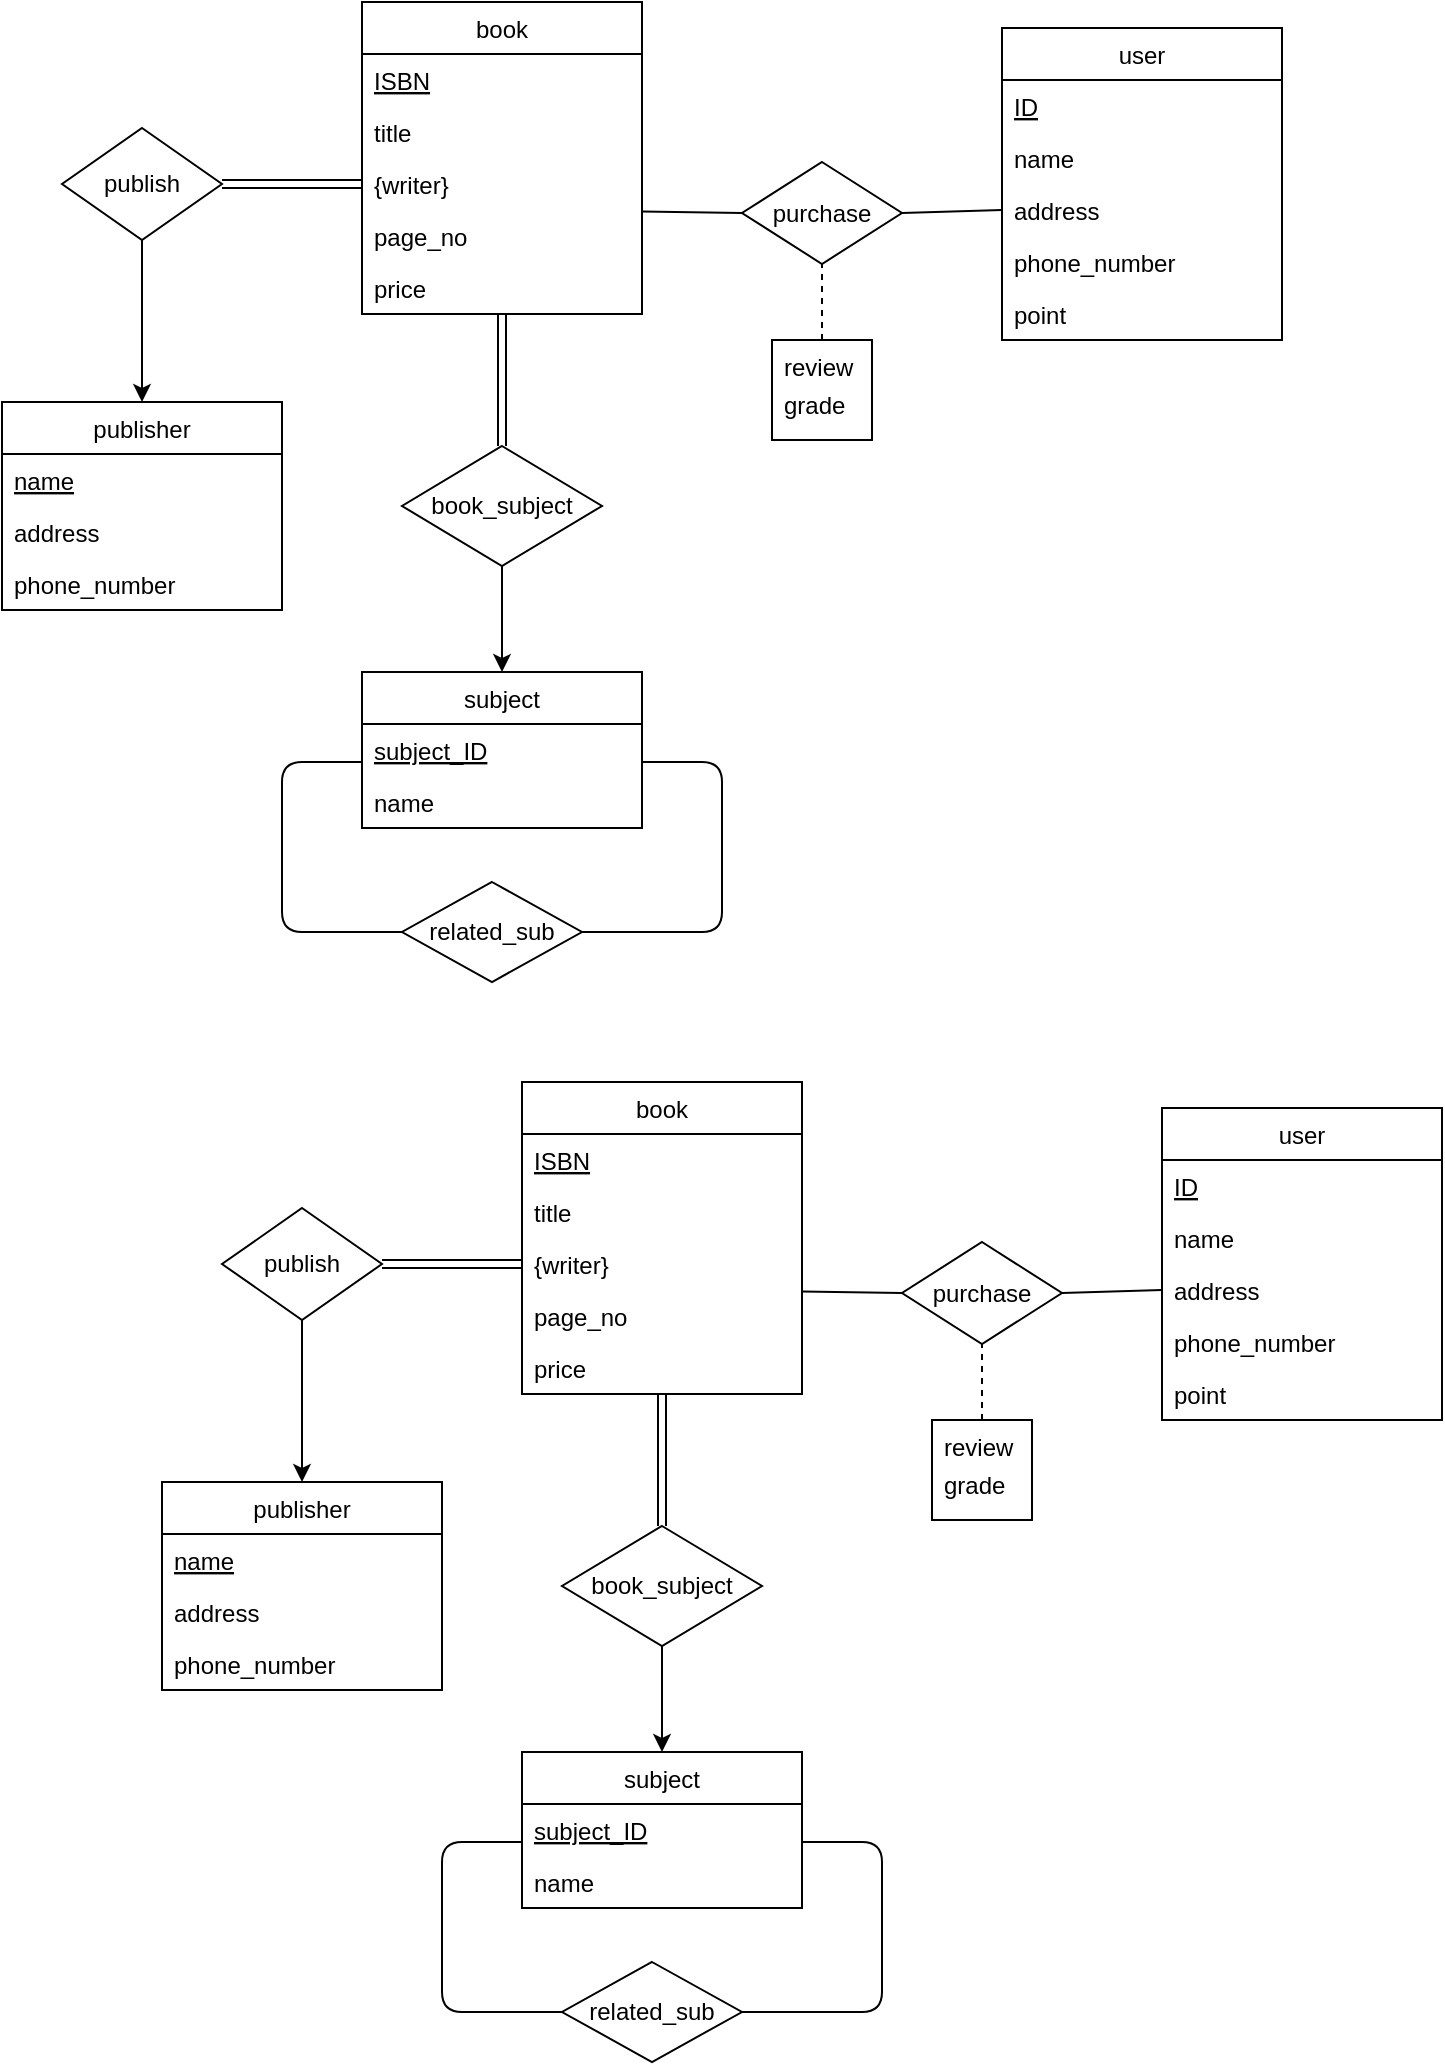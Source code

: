 <mxfile version="14.7.3" type="github">
  <diagram id="R2lEEEUBdFMjLlhIrx00" name="Page-1">
    <mxGraphModel dx="1185" dy="662" grid="1" gridSize="10" guides="1" tooltips="1" connect="1" arrows="1" fold="1" page="1" pageScale="1" pageWidth="850" pageHeight="1100" math="0" shadow="0" extFonts="Permanent Marker^https://fonts.googleapis.com/css?family=Permanent+Marker">
      <root>
        <mxCell id="0" />
        <mxCell id="1" parent="0" />
        <mxCell id="QEUJVyA_zQbXyYa64Bme-5" value="publisher" style="swimlane;fontStyle=0;childLayout=stackLayout;horizontal=1;startSize=26;horizontalStack=0;resizeParent=1;resizeParentMax=0;resizeLast=0;collapsible=1;marginBottom=0;" vertex="1" parent="1">
          <mxGeometry x="10" y="210" width="140" height="104" as="geometry" />
        </mxCell>
        <mxCell id="QEUJVyA_zQbXyYa64Bme-6" value="name" style="text;strokeColor=none;fillColor=none;align=left;verticalAlign=top;spacingLeft=4;spacingRight=4;overflow=hidden;rotatable=0;points=[[0,0.5],[1,0.5]];portConstraint=eastwest;fontStyle=4" vertex="1" parent="QEUJVyA_zQbXyYa64Bme-5">
          <mxGeometry y="26" width="140" height="26" as="geometry" />
        </mxCell>
        <mxCell id="QEUJVyA_zQbXyYa64Bme-7" value="address" style="text;strokeColor=none;fillColor=none;align=left;verticalAlign=top;spacingLeft=4;spacingRight=4;overflow=hidden;rotatable=0;points=[[0,0.5],[1,0.5]];portConstraint=eastwest;" vertex="1" parent="QEUJVyA_zQbXyYa64Bme-5">
          <mxGeometry y="52" width="140" height="26" as="geometry" />
        </mxCell>
        <mxCell id="QEUJVyA_zQbXyYa64Bme-8" value="phone_number" style="text;strokeColor=none;fillColor=none;align=left;verticalAlign=top;spacingLeft=4;spacingRight=4;overflow=hidden;rotatable=0;points=[[0,0.5],[1,0.5]];portConstraint=eastwest;" vertex="1" parent="QEUJVyA_zQbXyYa64Bme-5">
          <mxGeometry y="78" width="140" height="26" as="geometry" />
        </mxCell>
        <mxCell id="QEUJVyA_zQbXyYa64Bme-9" value="book" style="swimlane;fontStyle=0;childLayout=stackLayout;horizontal=1;startSize=26;horizontalStack=0;resizeParent=1;resizeParentMax=0;resizeLast=0;collapsible=1;marginBottom=0;" vertex="1" parent="1">
          <mxGeometry x="190" y="10" width="140" height="156" as="geometry" />
        </mxCell>
        <mxCell id="QEUJVyA_zQbXyYa64Bme-10" value="ISBN" style="text;strokeColor=none;fillColor=none;align=left;verticalAlign=top;spacingLeft=4;spacingRight=4;overflow=hidden;rotatable=0;points=[[0,0.5],[1,0.5]];portConstraint=eastwest;fontStyle=4" vertex="1" parent="QEUJVyA_zQbXyYa64Bme-9">
          <mxGeometry y="26" width="140" height="26" as="geometry" />
        </mxCell>
        <mxCell id="QEUJVyA_zQbXyYa64Bme-11" value="title" style="text;strokeColor=none;fillColor=none;align=left;verticalAlign=top;spacingLeft=4;spacingRight=4;overflow=hidden;rotatable=0;points=[[0,0.5],[1,0.5]];portConstraint=eastwest;" vertex="1" parent="QEUJVyA_zQbXyYa64Bme-9">
          <mxGeometry y="52" width="140" height="26" as="geometry" />
        </mxCell>
        <mxCell id="QEUJVyA_zQbXyYa64Bme-13" value="{writer}&#xa;" style="text;strokeColor=none;fillColor=none;align=left;verticalAlign=top;spacingLeft=4;spacingRight=4;overflow=hidden;rotatable=0;points=[[0,0.5],[1,0.5]];portConstraint=eastwest;" vertex="1" parent="QEUJVyA_zQbXyYa64Bme-9">
          <mxGeometry y="78" width="140" height="26" as="geometry" />
        </mxCell>
        <mxCell id="QEUJVyA_zQbXyYa64Bme-12" value="page_no" style="text;strokeColor=none;fillColor=none;align=left;verticalAlign=top;spacingLeft=4;spacingRight=4;overflow=hidden;rotatable=0;points=[[0,0.5],[1,0.5]];portConstraint=eastwest;" vertex="1" parent="QEUJVyA_zQbXyYa64Bme-9">
          <mxGeometry y="104" width="140" height="26" as="geometry" />
        </mxCell>
        <mxCell id="QEUJVyA_zQbXyYa64Bme-16" value="price" style="text;strokeColor=none;fillColor=none;align=left;verticalAlign=top;spacingLeft=4;spacingRight=4;overflow=hidden;rotatable=0;points=[[0,0.5],[1,0.5]];portConstraint=eastwest;" vertex="1" parent="QEUJVyA_zQbXyYa64Bme-9">
          <mxGeometry y="130" width="140" height="26" as="geometry" />
        </mxCell>
        <mxCell id="QEUJVyA_zQbXyYa64Bme-21" value="user" style="swimlane;fontStyle=0;childLayout=stackLayout;horizontal=1;startSize=26;horizontalStack=0;resizeParent=1;resizeParentMax=0;resizeLast=0;collapsible=1;marginBottom=0;" vertex="1" parent="1">
          <mxGeometry x="510" y="23" width="140" height="156" as="geometry" />
        </mxCell>
        <mxCell id="QEUJVyA_zQbXyYa64Bme-22" value="ID" style="text;strokeColor=none;fillColor=none;align=left;verticalAlign=top;spacingLeft=4;spacingRight=4;overflow=hidden;rotatable=0;points=[[0,0.5],[1,0.5]];portConstraint=eastwest;fontStyle=4" vertex="1" parent="QEUJVyA_zQbXyYa64Bme-21">
          <mxGeometry y="26" width="140" height="26" as="geometry" />
        </mxCell>
        <mxCell id="QEUJVyA_zQbXyYa64Bme-23" value="name" style="text;strokeColor=none;fillColor=none;align=left;verticalAlign=top;spacingLeft=4;spacingRight=4;overflow=hidden;rotatable=0;points=[[0,0.5],[1,0.5]];portConstraint=eastwest;" vertex="1" parent="QEUJVyA_zQbXyYa64Bme-21">
          <mxGeometry y="52" width="140" height="26" as="geometry" />
        </mxCell>
        <mxCell id="QEUJVyA_zQbXyYa64Bme-24" value="address" style="text;strokeColor=none;fillColor=none;align=left;verticalAlign=top;spacingLeft=4;spacingRight=4;overflow=hidden;rotatable=0;points=[[0,0.5],[1,0.5]];portConstraint=eastwest;" vertex="1" parent="QEUJVyA_zQbXyYa64Bme-21">
          <mxGeometry y="78" width="140" height="26" as="geometry" />
        </mxCell>
        <mxCell id="QEUJVyA_zQbXyYa64Bme-25" value="phone_number" style="text;strokeColor=none;fillColor=none;align=left;verticalAlign=top;spacingLeft=4;spacingRight=4;overflow=hidden;rotatable=0;points=[[0,0.5],[1,0.5]];portConstraint=eastwest;" vertex="1" parent="QEUJVyA_zQbXyYa64Bme-21">
          <mxGeometry y="104" width="140" height="26" as="geometry" />
        </mxCell>
        <mxCell id="QEUJVyA_zQbXyYa64Bme-26" value="point" style="text;strokeColor=none;fillColor=none;align=left;verticalAlign=top;spacingLeft=4;spacingRight=4;overflow=hidden;rotatable=0;points=[[0,0.5],[1,0.5]];portConstraint=eastwest;" vertex="1" parent="QEUJVyA_zQbXyYa64Bme-21">
          <mxGeometry y="130" width="140" height="26" as="geometry" />
        </mxCell>
        <mxCell id="QEUJVyA_zQbXyYa64Bme-51" value="" style="edgeStyle=orthogonalEdgeStyle;rounded=0;orthogonalLoop=1;jettySize=auto;html=1;exitX=0.5;exitY=1;exitDx=0;exitDy=0;" edge="1" parent="1" source="QEUJVyA_zQbXyYa64Bme-50">
          <mxGeometry relative="1" as="geometry">
            <mxPoint x="250" y="325" as="sourcePoint" />
            <mxPoint x="260" y="345" as="targetPoint" />
          </mxGeometry>
        </mxCell>
        <mxCell id="QEUJVyA_zQbXyYa64Bme-29" value="subject" style="swimlane;fontStyle=0;childLayout=stackLayout;horizontal=1;startSize=26;horizontalStack=0;resizeParent=1;resizeParentMax=0;resizeLast=0;collapsible=1;marginBottom=0;" vertex="1" parent="1">
          <mxGeometry x="190" y="345" width="140" height="78" as="geometry" />
        </mxCell>
        <mxCell id="QEUJVyA_zQbXyYa64Bme-30" value="subject_ID" style="text;strokeColor=none;fillColor=none;align=left;verticalAlign=top;spacingLeft=4;spacingRight=4;overflow=hidden;rotatable=0;points=[[0,0.5],[1,0.5]];portConstraint=eastwest;fontStyle=4" vertex="1" parent="QEUJVyA_zQbXyYa64Bme-29">
          <mxGeometry y="26" width="140" height="26" as="geometry" />
        </mxCell>
        <mxCell id="QEUJVyA_zQbXyYa64Bme-31" value="name" style="text;strokeColor=none;fillColor=none;align=left;verticalAlign=top;spacingLeft=4;spacingRight=4;overflow=hidden;rotatable=0;points=[[0,0.5],[1,0.5]];portConstraint=eastwest;" vertex="1" parent="QEUJVyA_zQbXyYa64Bme-29">
          <mxGeometry y="52" width="140" height="26" as="geometry" />
        </mxCell>
        <mxCell id="QEUJVyA_zQbXyYa64Bme-37" value="publish" style="rhombus;whiteSpace=wrap;html=1;" vertex="1" parent="1">
          <mxGeometry x="40" y="73" width="80" height="56" as="geometry" />
        </mxCell>
        <mxCell id="QEUJVyA_zQbXyYa64Bme-45" value="" style="edgeStyle=orthogonalEdgeStyle;rounded=0;orthogonalLoop=1;jettySize=auto;html=1;entryX=0.5;entryY=0;entryDx=0;entryDy=0;" edge="1" parent="1" source="QEUJVyA_zQbXyYa64Bme-37" target="QEUJVyA_zQbXyYa64Bme-5">
          <mxGeometry relative="1" as="geometry" />
        </mxCell>
        <mxCell id="QEUJVyA_zQbXyYa64Bme-48" value="" style="shape=link;html=1;exitX=1;exitY=0.5;exitDx=0;exitDy=0;entryX=0;entryY=0.5;entryDx=0;entryDy=0;" edge="1" parent="1" source="QEUJVyA_zQbXyYa64Bme-37" target="QEUJVyA_zQbXyYa64Bme-13">
          <mxGeometry width="100" relative="1" as="geometry">
            <mxPoint x="150" y="142" as="sourcePoint" />
            <mxPoint x="320" y="212" as="targetPoint" />
          </mxGeometry>
        </mxCell>
        <mxCell id="QEUJVyA_zQbXyYa64Bme-50" value="book_subject" style="rhombus;whiteSpace=wrap;html=1;" vertex="1" parent="1">
          <mxGeometry x="210" y="232" width="100" height="60" as="geometry" />
        </mxCell>
        <mxCell id="QEUJVyA_zQbXyYa64Bme-52" value="" style="shape=link;html=1;entryX=0.5;entryY=0;entryDx=0;entryDy=0;" edge="1" parent="1" source="QEUJVyA_zQbXyYa64Bme-16" target="QEUJVyA_zQbXyYa64Bme-50">
          <mxGeometry width="100" relative="1" as="geometry">
            <mxPoint x="260" y="192" as="sourcePoint" />
            <mxPoint x="320" y="212" as="targetPoint" />
          </mxGeometry>
        </mxCell>
        <mxCell id="QEUJVyA_zQbXyYa64Bme-53" value="purchase" style="rhombus;whiteSpace=wrap;html=1;" vertex="1" parent="1">
          <mxGeometry x="380" y="90" width="80" height="51" as="geometry" />
        </mxCell>
        <mxCell id="QEUJVyA_zQbXyYa64Bme-54" value="" style="endArrow=none;html=1;exitX=1;exitY=0.5;exitDx=0;exitDy=0;entryX=0;entryY=0.5;entryDx=0;entryDy=0;" edge="1" parent="1" source="QEUJVyA_zQbXyYa64Bme-53" target="QEUJVyA_zQbXyYa64Bme-24">
          <mxGeometry width="50" height="50" relative="1" as="geometry">
            <mxPoint x="460" y="160" as="sourcePoint" />
            <mxPoint x="600" y="117" as="targetPoint" />
          </mxGeometry>
        </mxCell>
        <mxCell id="QEUJVyA_zQbXyYa64Bme-55" value="" style="endArrow=none;html=1;exitX=1;exitY=0.5;exitDx=0;exitDy=0;entryX=0;entryY=0.5;entryDx=0;entryDy=0;" edge="1" parent="1" target="QEUJVyA_zQbXyYa64Bme-53">
          <mxGeometry width="50" height="50" relative="1" as="geometry">
            <mxPoint x="330" y="114.75" as="sourcePoint" />
            <mxPoint x="420" y="116.25" as="targetPoint" />
          </mxGeometry>
        </mxCell>
        <mxCell id="QEUJVyA_zQbXyYa64Bme-74" value="" style="rounded=0;whiteSpace=wrap;html=1;" vertex="1" parent="1">
          <mxGeometry x="395" y="179" width="50" height="50" as="geometry" />
        </mxCell>
        <mxCell id="QEUJVyA_zQbXyYa64Bme-75" value="review" style="text;strokeColor=none;fillColor=none;align=left;verticalAlign=top;spacingLeft=4;spacingRight=4;overflow=hidden;rotatable=0;points=[[0,0.5],[1,0.5]];portConstraint=eastwest;" vertex="1" parent="1">
          <mxGeometry x="395" y="179" width="50" height="26" as="geometry" />
        </mxCell>
        <mxCell id="QEUJVyA_zQbXyYa64Bme-76" value="grade" style="text;strokeColor=none;fillColor=none;align=left;verticalAlign=top;spacingLeft=4;spacingRight=4;overflow=hidden;rotatable=0;points=[[0,0.5],[1,0.5]];portConstraint=eastwest;" vertex="1" parent="1">
          <mxGeometry x="395" y="198" width="50" height="26" as="geometry" />
        </mxCell>
        <mxCell id="QEUJVyA_zQbXyYa64Bme-78" value="" style="endArrow=none;dashed=1;html=1;entryX=0.5;entryY=1;entryDx=0;entryDy=0;" edge="1" parent="1" source="QEUJVyA_zQbXyYa64Bme-75" target="QEUJVyA_zQbXyYa64Bme-53">
          <mxGeometry width="50" height="50" relative="1" as="geometry">
            <mxPoint x="430" y="240" as="sourcePoint" />
            <mxPoint x="480" y="190" as="targetPoint" />
          </mxGeometry>
        </mxCell>
        <mxCell id="QEUJVyA_zQbXyYa64Bme-81" value="related_sub" style="rhombus;whiteSpace=wrap;html=1;" vertex="1" parent="1">
          <mxGeometry x="210" y="450" width="90" height="50" as="geometry" />
        </mxCell>
        <mxCell id="QEUJVyA_zQbXyYa64Bme-82" value="" style="endArrow=none;html=1;entryX=0;entryY=0.731;entryDx=0;entryDy=0;entryPerimeter=0;exitX=0;exitY=0.5;exitDx=0;exitDy=0;" edge="1" parent="1" source="QEUJVyA_zQbXyYa64Bme-81" target="QEUJVyA_zQbXyYa64Bme-30">
          <mxGeometry width="50" height="50" relative="1" as="geometry">
            <mxPoint x="160" y="460" as="sourcePoint" />
            <mxPoint x="180" y="400" as="targetPoint" />
            <Array as="points">
              <mxPoint x="150" y="475" />
              <mxPoint x="150" y="390" />
            </Array>
          </mxGeometry>
        </mxCell>
        <mxCell id="QEUJVyA_zQbXyYa64Bme-83" value="" style="endArrow=none;html=1;exitX=1;exitY=0.5;exitDx=0;exitDy=0;" edge="1" parent="1" source="QEUJVyA_zQbXyYa64Bme-81">
          <mxGeometry width="50" height="50" relative="1" as="geometry">
            <mxPoint x="260" y="450" as="sourcePoint" />
            <mxPoint x="330" y="390" as="targetPoint" />
            <Array as="points">
              <mxPoint x="370" y="475" />
              <mxPoint x="370" y="390" />
            </Array>
          </mxGeometry>
        </mxCell>
        <mxCell id="QEUJVyA_zQbXyYa64Bme-408" value="publisher" style="swimlane;fontStyle=0;childLayout=stackLayout;horizontal=1;startSize=26;horizontalStack=0;resizeParent=1;resizeParentMax=0;resizeLast=0;collapsible=1;marginBottom=0;" vertex="1" parent="1">
          <mxGeometry x="90" y="750" width="140" height="104" as="geometry" />
        </mxCell>
        <mxCell id="QEUJVyA_zQbXyYa64Bme-409" value="name" style="text;strokeColor=none;fillColor=none;align=left;verticalAlign=top;spacingLeft=4;spacingRight=4;overflow=hidden;rotatable=0;points=[[0,0.5],[1,0.5]];portConstraint=eastwest;fontStyle=4" vertex="1" parent="QEUJVyA_zQbXyYa64Bme-408">
          <mxGeometry y="26" width="140" height="26" as="geometry" />
        </mxCell>
        <mxCell id="QEUJVyA_zQbXyYa64Bme-410" value="address" style="text;strokeColor=none;fillColor=none;align=left;verticalAlign=top;spacingLeft=4;spacingRight=4;overflow=hidden;rotatable=0;points=[[0,0.5],[1,0.5]];portConstraint=eastwest;" vertex="1" parent="QEUJVyA_zQbXyYa64Bme-408">
          <mxGeometry y="52" width="140" height="26" as="geometry" />
        </mxCell>
        <mxCell id="QEUJVyA_zQbXyYa64Bme-411" value="phone_number" style="text;strokeColor=none;fillColor=none;align=left;verticalAlign=top;spacingLeft=4;spacingRight=4;overflow=hidden;rotatable=0;points=[[0,0.5],[1,0.5]];portConstraint=eastwest;" vertex="1" parent="QEUJVyA_zQbXyYa64Bme-408">
          <mxGeometry y="78" width="140" height="26" as="geometry" />
        </mxCell>
        <mxCell id="QEUJVyA_zQbXyYa64Bme-412" value="book" style="swimlane;fontStyle=0;childLayout=stackLayout;horizontal=1;startSize=26;horizontalStack=0;resizeParent=1;resizeParentMax=0;resizeLast=0;collapsible=1;marginBottom=0;" vertex="1" parent="1">
          <mxGeometry x="270" y="550" width="140" height="156" as="geometry" />
        </mxCell>
        <mxCell id="QEUJVyA_zQbXyYa64Bme-413" value="ISBN" style="text;strokeColor=none;fillColor=none;align=left;verticalAlign=top;spacingLeft=4;spacingRight=4;overflow=hidden;rotatable=0;points=[[0,0.5],[1,0.5]];portConstraint=eastwest;fontStyle=4" vertex="1" parent="QEUJVyA_zQbXyYa64Bme-412">
          <mxGeometry y="26" width="140" height="26" as="geometry" />
        </mxCell>
        <mxCell id="QEUJVyA_zQbXyYa64Bme-414" value="title" style="text;strokeColor=none;fillColor=none;align=left;verticalAlign=top;spacingLeft=4;spacingRight=4;overflow=hidden;rotatable=0;points=[[0,0.5],[1,0.5]];portConstraint=eastwest;" vertex="1" parent="QEUJVyA_zQbXyYa64Bme-412">
          <mxGeometry y="52" width="140" height="26" as="geometry" />
        </mxCell>
        <mxCell id="QEUJVyA_zQbXyYa64Bme-415" value="{writer}&#xa;" style="text;strokeColor=none;fillColor=none;align=left;verticalAlign=top;spacingLeft=4;spacingRight=4;overflow=hidden;rotatable=0;points=[[0,0.5],[1,0.5]];portConstraint=eastwest;" vertex="1" parent="QEUJVyA_zQbXyYa64Bme-412">
          <mxGeometry y="78" width="140" height="26" as="geometry" />
        </mxCell>
        <mxCell id="QEUJVyA_zQbXyYa64Bme-416" value="page_no" style="text;strokeColor=none;fillColor=none;align=left;verticalAlign=top;spacingLeft=4;spacingRight=4;overflow=hidden;rotatable=0;points=[[0,0.5],[1,0.5]];portConstraint=eastwest;" vertex="1" parent="QEUJVyA_zQbXyYa64Bme-412">
          <mxGeometry y="104" width="140" height="26" as="geometry" />
        </mxCell>
        <mxCell id="QEUJVyA_zQbXyYa64Bme-417" value="price" style="text;strokeColor=none;fillColor=none;align=left;verticalAlign=top;spacingLeft=4;spacingRight=4;overflow=hidden;rotatable=0;points=[[0,0.5],[1,0.5]];portConstraint=eastwest;" vertex="1" parent="QEUJVyA_zQbXyYa64Bme-412">
          <mxGeometry y="130" width="140" height="26" as="geometry" />
        </mxCell>
        <mxCell id="QEUJVyA_zQbXyYa64Bme-418" value="user" style="swimlane;fontStyle=0;childLayout=stackLayout;horizontal=1;startSize=26;horizontalStack=0;resizeParent=1;resizeParentMax=0;resizeLast=0;collapsible=1;marginBottom=0;" vertex="1" parent="1">
          <mxGeometry x="590" y="563" width="140" height="156" as="geometry" />
        </mxCell>
        <mxCell id="QEUJVyA_zQbXyYa64Bme-419" value="ID" style="text;strokeColor=none;fillColor=none;align=left;verticalAlign=top;spacingLeft=4;spacingRight=4;overflow=hidden;rotatable=0;points=[[0,0.5],[1,0.5]];portConstraint=eastwest;fontStyle=4" vertex="1" parent="QEUJVyA_zQbXyYa64Bme-418">
          <mxGeometry y="26" width="140" height="26" as="geometry" />
        </mxCell>
        <mxCell id="QEUJVyA_zQbXyYa64Bme-420" value="name" style="text;strokeColor=none;fillColor=none;align=left;verticalAlign=top;spacingLeft=4;spacingRight=4;overflow=hidden;rotatable=0;points=[[0,0.5],[1,0.5]];portConstraint=eastwest;" vertex="1" parent="QEUJVyA_zQbXyYa64Bme-418">
          <mxGeometry y="52" width="140" height="26" as="geometry" />
        </mxCell>
        <mxCell id="QEUJVyA_zQbXyYa64Bme-421" value="address" style="text;strokeColor=none;fillColor=none;align=left;verticalAlign=top;spacingLeft=4;spacingRight=4;overflow=hidden;rotatable=0;points=[[0,0.5],[1,0.5]];portConstraint=eastwest;" vertex="1" parent="QEUJVyA_zQbXyYa64Bme-418">
          <mxGeometry y="78" width="140" height="26" as="geometry" />
        </mxCell>
        <mxCell id="QEUJVyA_zQbXyYa64Bme-422" value="phone_number" style="text;strokeColor=none;fillColor=none;align=left;verticalAlign=top;spacingLeft=4;spacingRight=4;overflow=hidden;rotatable=0;points=[[0,0.5],[1,0.5]];portConstraint=eastwest;" vertex="1" parent="QEUJVyA_zQbXyYa64Bme-418">
          <mxGeometry y="104" width="140" height="26" as="geometry" />
        </mxCell>
        <mxCell id="QEUJVyA_zQbXyYa64Bme-423" value="point" style="text;strokeColor=none;fillColor=none;align=left;verticalAlign=top;spacingLeft=4;spacingRight=4;overflow=hidden;rotatable=0;points=[[0,0.5],[1,0.5]];portConstraint=eastwest;" vertex="1" parent="QEUJVyA_zQbXyYa64Bme-418">
          <mxGeometry y="130" width="140" height="26" as="geometry" />
        </mxCell>
        <mxCell id="QEUJVyA_zQbXyYa64Bme-424" value="" style="edgeStyle=orthogonalEdgeStyle;rounded=0;orthogonalLoop=1;jettySize=auto;html=1;exitX=0.5;exitY=1;exitDx=0;exitDy=0;" edge="1" parent="1" source="QEUJVyA_zQbXyYa64Bme-431">
          <mxGeometry relative="1" as="geometry">
            <mxPoint x="330" y="865" as="sourcePoint" />
            <mxPoint x="340" y="885.0" as="targetPoint" />
          </mxGeometry>
        </mxCell>
        <mxCell id="QEUJVyA_zQbXyYa64Bme-425" value="subject" style="swimlane;fontStyle=0;childLayout=stackLayout;horizontal=1;startSize=26;horizontalStack=0;resizeParent=1;resizeParentMax=0;resizeLast=0;collapsible=1;marginBottom=0;" vertex="1" parent="1">
          <mxGeometry x="270" y="885" width="140" height="78" as="geometry" />
        </mxCell>
        <mxCell id="QEUJVyA_zQbXyYa64Bme-426" value="subject_ID" style="text;strokeColor=none;fillColor=none;align=left;verticalAlign=top;spacingLeft=4;spacingRight=4;overflow=hidden;rotatable=0;points=[[0,0.5],[1,0.5]];portConstraint=eastwest;fontStyle=4" vertex="1" parent="QEUJVyA_zQbXyYa64Bme-425">
          <mxGeometry y="26" width="140" height="26" as="geometry" />
        </mxCell>
        <mxCell id="QEUJVyA_zQbXyYa64Bme-427" value="name" style="text;strokeColor=none;fillColor=none;align=left;verticalAlign=top;spacingLeft=4;spacingRight=4;overflow=hidden;rotatable=0;points=[[0,0.5],[1,0.5]];portConstraint=eastwest;" vertex="1" parent="QEUJVyA_zQbXyYa64Bme-425">
          <mxGeometry y="52" width="140" height="26" as="geometry" />
        </mxCell>
        <mxCell id="QEUJVyA_zQbXyYa64Bme-428" value="publish" style="rhombus;whiteSpace=wrap;html=1;" vertex="1" parent="1">
          <mxGeometry x="120" y="613" width="80" height="56" as="geometry" />
        </mxCell>
        <mxCell id="QEUJVyA_zQbXyYa64Bme-429" value="" style="edgeStyle=orthogonalEdgeStyle;rounded=0;orthogonalLoop=1;jettySize=auto;html=1;entryX=0.5;entryY=0;entryDx=0;entryDy=0;" edge="1" parent="1" source="QEUJVyA_zQbXyYa64Bme-428" target="QEUJVyA_zQbXyYa64Bme-408">
          <mxGeometry relative="1" as="geometry" />
        </mxCell>
        <mxCell id="QEUJVyA_zQbXyYa64Bme-430" value="" style="shape=link;html=1;exitX=1;exitY=0.5;exitDx=0;exitDy=0;entryX=0;entryY=0.5;entryDx=0;entryDy=0;" edge="1" parent="1" source="QEUJVyA_zQbXyYa64Bme-428" target="QEUJVyA_zQbXyYa64Bme-415">
          <mxGeometry width="100" relative="1" as="geometry">
            <mxPoint x="230" y="682" as="sourcePoint" />
            <mxPoint x="400" y="752" as="targetPoint" />
          </mxGeometry>
        </mxCell>
        <mxCell id="QEUJVyA_zQbXyYa64Bme-431" value="book_subject" style="rhombus;whiteSpace=wrap;html=1;" vertex="1" parent="1">
          <mxGeometry x="290" y="772" width="100" height="60" as="geometry" />
        </mxCell>
        <mxCell id="QEUJVyA_zQbXyYa64Bme-432" value="" style="shape=link;html=1;entryX=0.5;entryY=0;entryDx=0;entryDy=0;" edge="1" parent="1" source="QEUJVyA_zQbXyYa64Bme-417" target="QEUJVyA_zQbXyYa64Bme-431">
          <mxGeometry width="100" relative="1" as="geometry">
            <mxPoint x="340" y="732" as="sourcePoint" />
            <mxPoint x="400" y="752" as="targetPoint" />
          </mxGeometry>
        </mxCell>
        <mxCell id="QEUJVyA_zQbXyYa64Bme-433" value="purchase" style="rhombus;whiteSpace=wrap;html=1;" vertex="1" parent="1">
          <mxGeometry x="460" y="630" width="80" height="51" as="geometry" />
        </mxCell>
        <mxCell id="QEUJVyA_zQbXyYa64Bme-434" value="" style="endArrow=none;html=1;exitX=1;exitY=0.5;exitDx=0;exitDy=0;entryX=0;entryY=0.5;entryDx=0;entryDy=0;" edge="1" parent="1" source="QEUJVyA_zQbXyYa64Bme-433" target="QEUJVyA_zQbXyYa64Bme-421">
          <mxGeometry width="50" height="50" relative="1" as="geometry">
            <mxPoint x="540" y="700" as="sourcePoint" />
            <mxPoint x="680" y="657" as="targetPoint" />
          </mxGeometry>
        </mxCell>
        <mxCell id="QEUJVyA_zQbXyYa64Bme-435" value="" style="endArrow=none;html=1;exitX=1;exitY=0.5;exitDx=0;exitDy=0;entryX=0;entryY=0.5;entryDx=0;entryDy=0;" edge="1" parent="1" target="QEUJVyA_zQbXyYa64Bme-433">
          <mxGeometry width="50" height="50" relative="1" as="geometry">
            <mxPoint x="410" y="654.75" as="sourcePoint" />
            <mxPoint x="500" y="656.25" as="targetPoint" />
          </mxGeometry>
        </mxCell>
        <mxCell id="QEUJVyA_zQbXyYa64Bme-436" value="" style="rounded=0;whiteSpace=wrap;html=1;" vertex="1" parent="1">
          <mxGeometry x="475" y="719" width="50" height="50" as="geometry" />
        </mxCell>
        <mxCell id="QEUJVyA_zQbXyYa64Bme-437" value="review" style="text;strokeColor=none;fillColor=none;align=left;verticalAlign=top;spacingLeft=4;spacingRight=4;overflow=hidden;rotatable=0;points=[[0,0.5],[1,0.5]];portConstraint=eastwest;" vertex="1" parent="1">
          <mxGeometry x="475" y="719" width="50" height="26" as="geometry" />
        </mxCell>
        <mxCell id="QEUJVyA_zQbXyYa64Bme-438" value="grade" style="text;strokeColor=none;fillColor=none;align=left;verticalAlign=top;spacingLeft=4;spacingRight=4;overflow=hidden;rotatable=0;points=[[0,0.5],[1,0.5]];portConstraint=eastwest;" vertex="1" parent="1">
          <mxGeometry x="475" y="738" width="50" height="26" as="geometry" />
        </mxCell>
        <mxCell id="QEUJVyA_zQbXyYa64Bme-439" value="" style="endArrow=none;dashed=1;html=1;entryX=0.5;entryY=1;entryDx=0;entryDy=0;" edge="1" parent="1" source="QEUJVyA_zQbXyYa64Bme-437" target="QEUJVyA_zQbXyYa64Bme-433">
          <mxGeometry width="50" height="50" relative="1" as="geometry">
            <mxPoint x="510" y="780" as="sourcePoint" />
            <mxPoint x="560" y="730" as="targetPoint" />
          </mxGeometry>
        </mxCell>
        <mxCell id="QEUJVyA_zQbXyYa64Bme-440" value="related_sub" style="rhombus;whiteSpace=wrap;html=1;" vertex="1" parent="1">
          <mxGeometry x="290" y="990" width="90" height="50" as="geometry" />
        </mxCell>
        <mxCell id="QEUJVyA_zQbXyYa64Bme-441" value="" style="endArrow=none;html=1;entryX=0;entryY=0.731;entryDx=0;entryDy=0;entryPerimeter=0;exitX=0;exitY=0.5;exitDx=0;exitDy=0;" edge="1" parent="1" source="QEUJVyA_zQbXyYa64Bme-440" target="QEUJVyA_zQbXyYa64Bme-426">
          <mxGeometry width="50" height="50" relative="1" as="geometry">
            <mxPoint x="240" y="1000" as="sourcePoint" />
            <mxPoint x="260" y="940" as="targetPoint" />
            <Array as="points">
              <mxPoint x="230" y="1015" />
              <mxPoint x="230" y="930" />
            </Array>
          </mxGeometry>
        </mxCell>
        <mxCell id="QEUJVyA_zQbXyYa64Bme-442" value="" style="endArrow=none;html=1;exitX=1;exitY=0.5;exitDx=0;exitDy=0;" edge="1" parent="1" source="QEUJVyA_zQbXyYa64Bme-440">
          <mxGeometry width="50" height="50" relative="1" as="geometry">
            <mxPoint x="340" y="990" as="sourcePoint" />
            <mxPoint x="410" y="930" as="targetPoint" />
            <Array as="points">
              <mxPoint x="450" y="1015" />
              <mxPoint x="450" y="930" />
            </Array>
          </mxGeometry>
        </mxCell>
      </root>
    </mxGraphModel>
  </diagram>
</mxfile>
